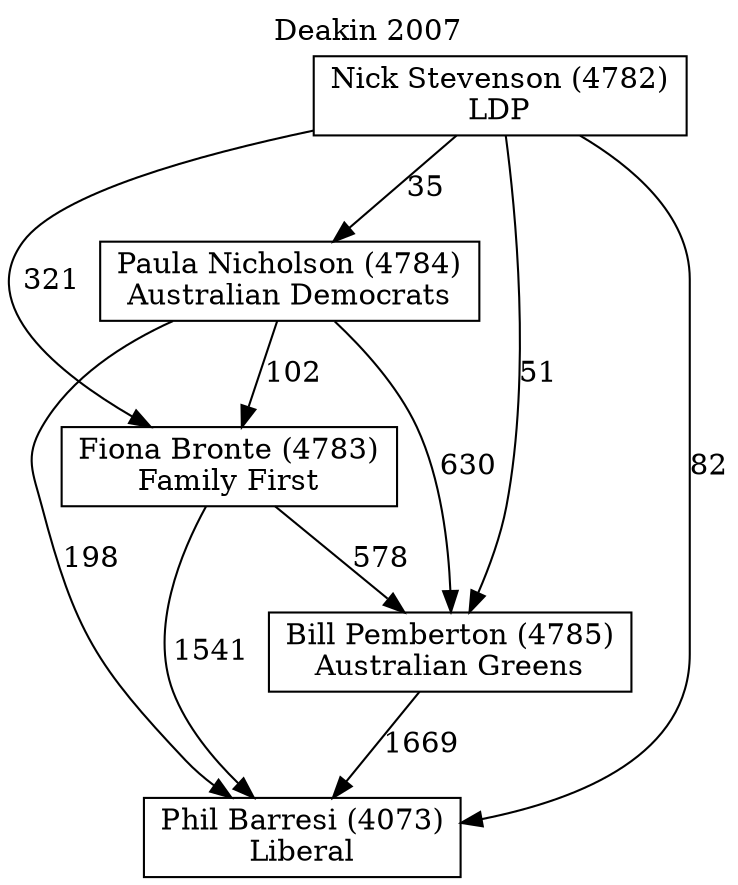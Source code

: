 // House preference flow
digraph "Phil Barresi (4073)_Deakin_2007" {
	graph [label="Deakin 2007" labelloc=t mclimit=10]
	node [shape=box]
	"Phil Barresi (4073)" [label="Phil Barresi (4073)
Liberal"]
	"Bill Pemberton (4785)" [label="Bill Pemberton (4785)
Australian Greens"]
	"Fiona Bronte (4783)" [label="Fiona Bronte (4783)
Family First"]
	"Paula Nicholson (4784)" [label="Paula Nicholson (4784)
Australian Democrats"]
	"Nick Stevenson (4782)" [label="Nick Stevenson (4782)
LDP"]
	"Bill Pemberton (4785)" -> "Phil Barresi (4073)" [label=1669]
	"Fiona Bronte (4783)" -> "Bill Pemberton (4785)" [label=578]
	"Paula Nicholson (4784)" -> "Fiona Bronte (4783)" [label=102]
	"Nick Stevenson (4782)" -> "Paula Nicholson (4784)" [label=35]
	"Fiona Bronte (4783)" -> "Phil Barresi (4073)" [label=1541]
	"Paula Nicholson (4784)" -> "Phil Barresi (4073)" [label=198]
	"Nick Stevenson (4782)" -> "Phil Barresi (4073)" [label=82]
	"Nick Stevenson (4782)" -> "Fiona Bronte (4783)" [label=321]
	"Paula Nicholson (4784)" -> "Bill Pemberton (4785)" [label=630]
	"Nick Stevenson (4782)" -> "Bill Pemberton (4785)" [label=51]
}

